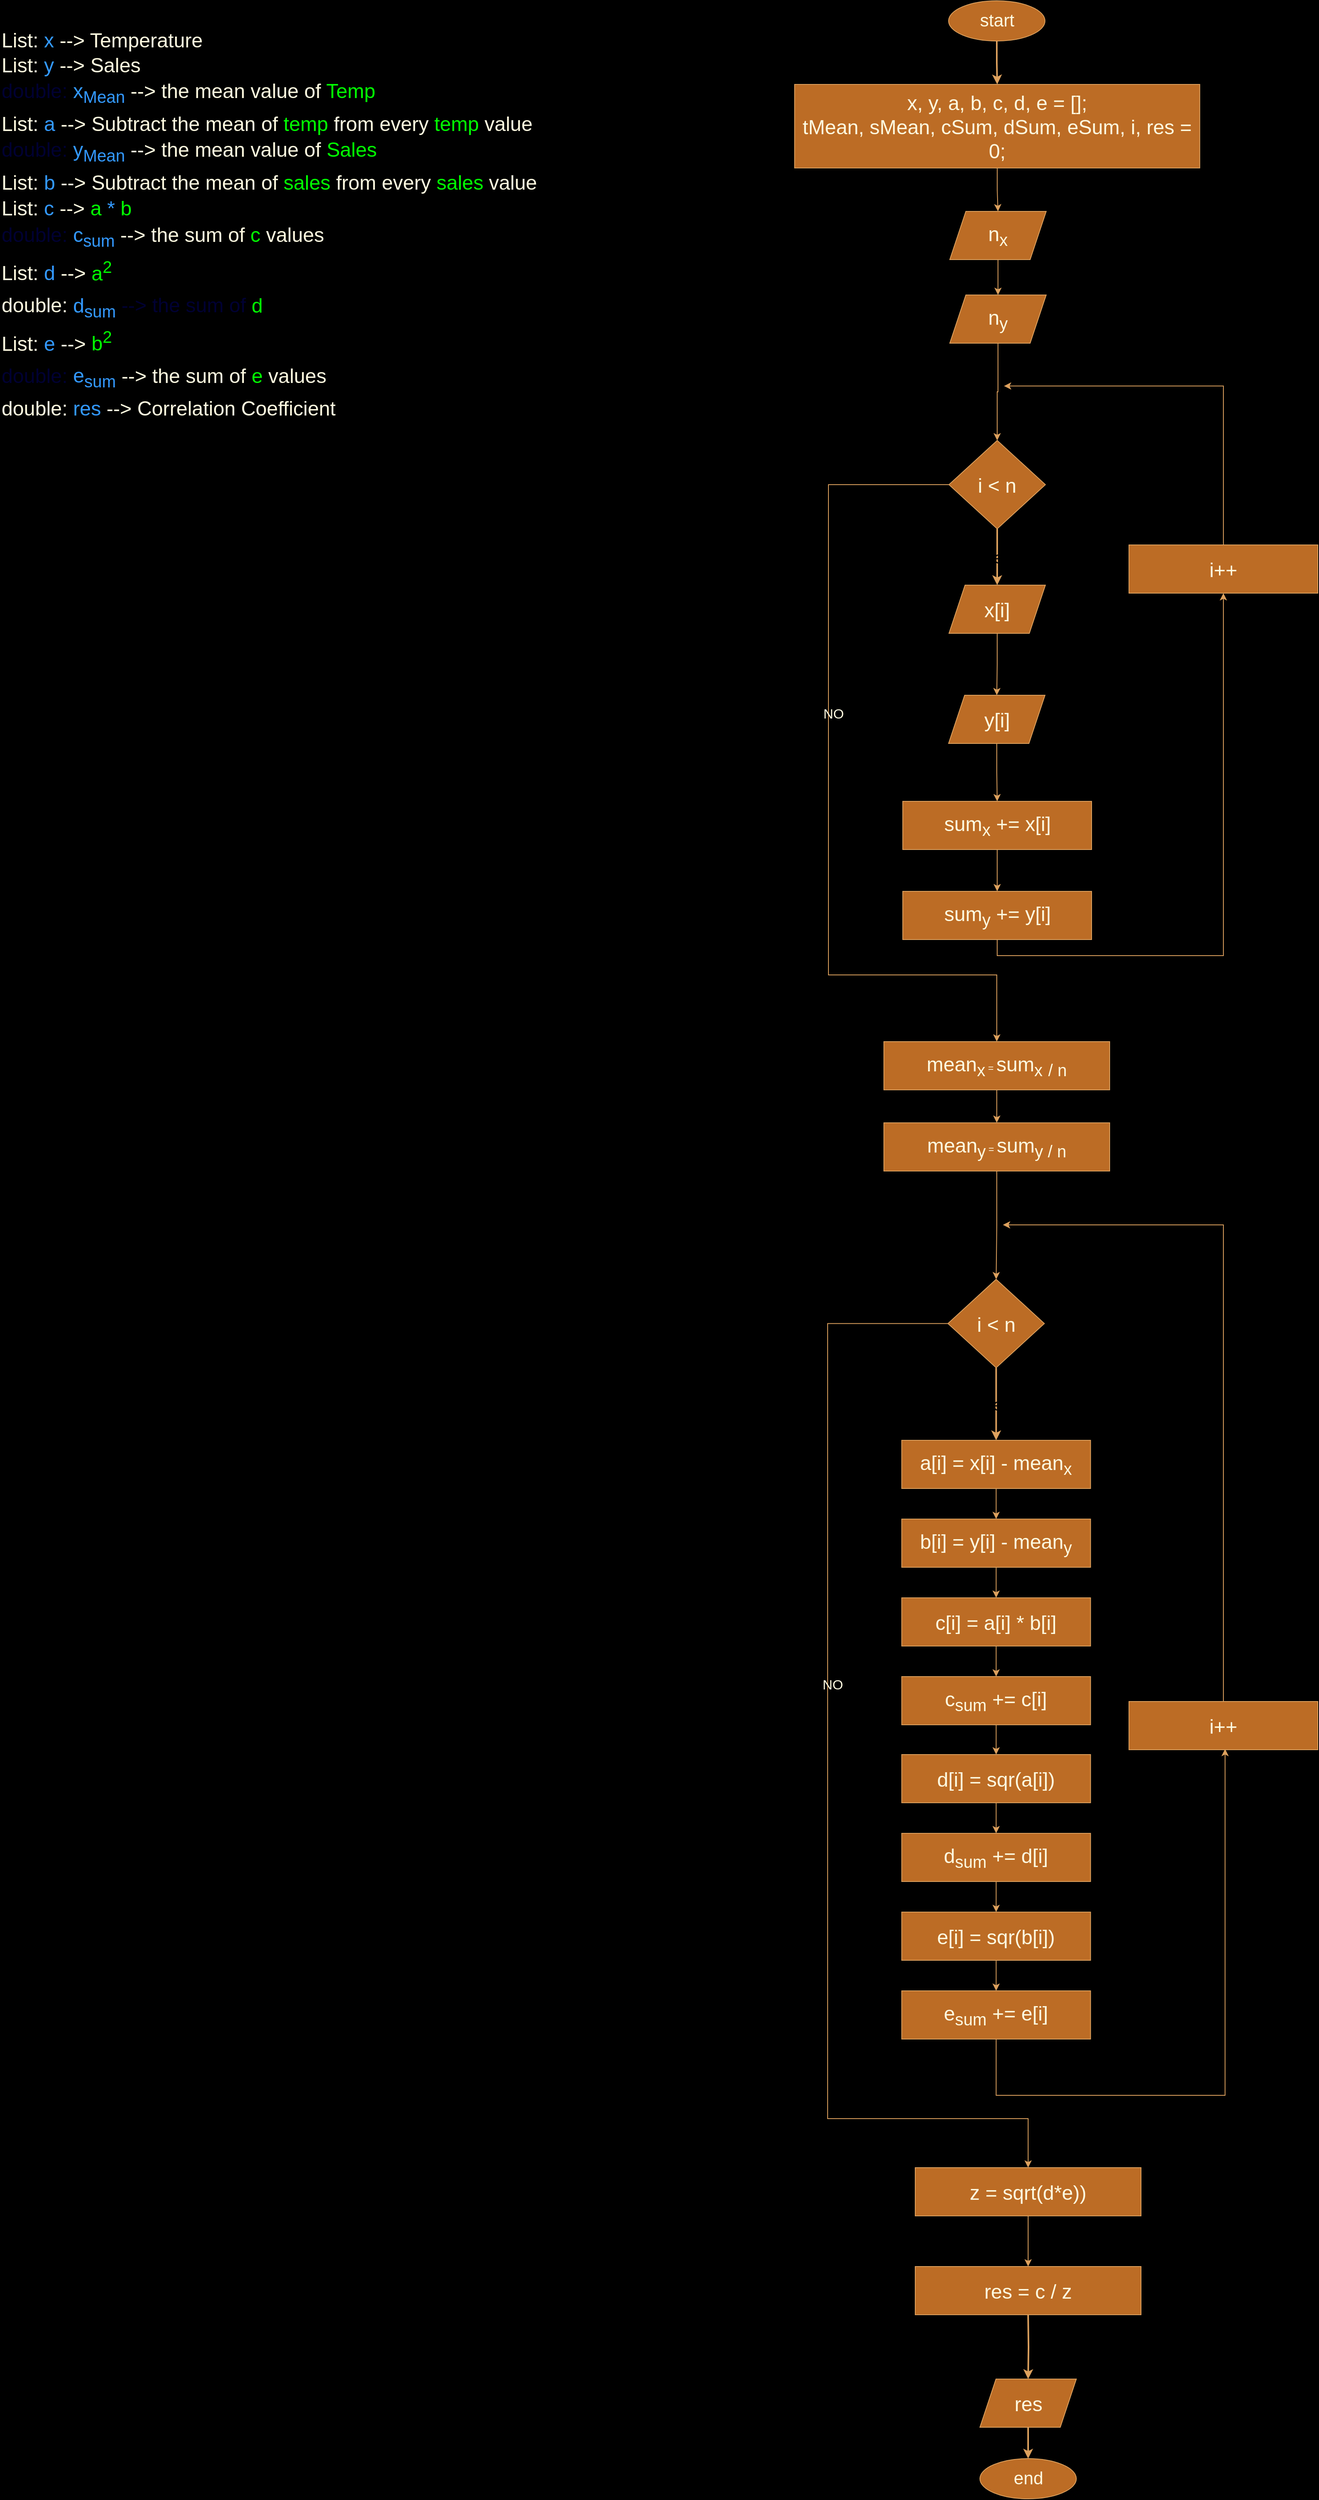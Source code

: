 <mxfile version="22.1.21" type="github">
  <diagram name="Page-1" id="MpfbVtHEwf4T9xMxUEGX">
    <mxGraphModel dx="4376" dy="3248" grid="0" gridSize="10" guides="1" tooltips="1" connect="0" arrows="1" fold="1" page="0" pageScale="1" pageWidth="850" pageHeight="1100" background="#000000" math="0" shadow="0">
      <root>
        <mxCell id="0" />
        <mxCell id="1" parent="0" />
        <mxCell id="E6W_czevTI_fpcngmIyn-1" value="" style="edgeStyle=orthogonalEdgeStyle;rounded=0;orthogonalLoop=1;jettySize=auto;html=1;fontColor=default;labelBackgroundColor=none;strokeWidth=2;strokeColor=#DDA15E;" edge="1" parent="1" source="E6W_czevTI_fpcngmIyn-2" target="E6W_czevTI_fpcngmIyn-4">
          <mxGeometry relative="1" as="geometry" />
        </mxCell>
        <mxCell id="E6W_czevTI_fpcngmIyn-2" value="&lt;font style=&quot;font-size: 22px;&quot;&gt;start&lt;/font&gt;" style="ellipse;whiteSpace=wrap;html=1;labelBackgroundColor=none;fillColor=#BC6C25;strokeColor=#DDA15E;fontColor=#FEFAE0;" vertex="1" parent="1">
          <mxGeometry x="338.5" y="-22" width="120" height="50" as="geometry" />
        </mxCell>
        <mxCell id="E6W_czevTI_fpcngmIyn-3" value="" style="edgeStyle=orthogonalEdgeStyle;rounded=0;orthogonalLoop=1;jettySize=auto;html=1;fontColor=default;labelBackgroundColor=none;strokeWidth=1;strokeColor=#DDA15E;" edge="1" parent="1" source="E6W_czevTI_fpcngmIyn-4" target="E6W_czevTI_fpcngmIyn-6">
          <mxGeometry relative="1" as="geometry" />
        </mxCell>
        <mxCell id="E6W_czevTI_fpcngmIyn-4" value="&lt;font style=&quot;font-size: 25px;&quot;&gt;x, y, a, b, c, d, e = [];&lt;br&gt;tMean, sMean, cSum, dSum, eSum, i, res = 0;&lt;br&gt;&lt;/font&gt;" style="rounded=0;whiteSpace=wrap;html=1;labelBackgroundColor=none;fillColor=#BC6C25;strokeColor=#DDA15E;fontColor=#FEFAE0;" vertex="1" parent="1">
          <mxGeometry x="146.88" y="82" width="504.25" height="104" as="geometry" />
        </mxCell>
        <mxCell id="E6W_czevTI_fpcngmIyn-36" style="edgeStyle=orthogonalEdgeStyle;rounded=0;orthogonalLoop=1;jettySize=auto;html=1;entryX=0.5;entryY=0;entryDx=0;entryDy=0;labelBackgroundColor=none;strokeColor=#DDA15E;fontColor=default;" edge="1" parent="1" source="E6W_czevTI_fpcngmIyn-6" target="E6W_czevTI_fpcngmIyn-34">
          <mxGeometry relative="1" as="geometry" />
        </mxCell>
        <mxCell id="E6W_czevTI_fpcngmIyn-6" value="&lt;span style=&quot;font-size: 25px;&quot;&gt;n&lt;sub&gt;x&lt;/sub&gt;&lt;/span&gt;" style="shape=parallelogram;perimeter=parallelogramPerimeter;whiteSpace=wrap;html=1;fixedSize=1;labelBackgroundColor=none;fillColor=#BC6C25;strokeColor=#DDA15E;fontColor=#FEFAE0;" vertex="1" parent="1">
          <mxGeometry x="340" y="240" width="120" height="60" as="geometry" />
        </mxCell>
        <mxCell id="E6W_czevTI_fpcngmIyn-7" value="&lt;font style=&quot;font-size: 20px;&quot;&gt;Yes&lt;/font&gt;" style="edgeStyle=orthogonalEdgeStyle;rounded=0;orthogonalLoop=1;jettySize=auto;html=1;fontColor=default;labelBackgroundColor=none;strokeWidth=2;strokeColor=#DDA15E;" edge="1" parent="1" source="E6W_czevTI_fpcngmIyn-10" target="E6W_czevTI_fpcngmIyn-12">
          <mxGeometry relative="1" as="geometry" />
        </mxCell>
        <mxCell id="E6W_czevTI_fpcngmIyn-8" style="edgeStyle=orthogonalEdgeStyle;rounded=0;orthogonalLoop=1;jettySize=auto;html=1;exitX=0;exitY=0.5;exitDx=0;exitDy=0;fontColor=default;labelBackgroundColor=none;strokeWidth=1;entryX=0.5;entryY=0;entryDx=0;entryDy=0;strokeColor=#DDA15E;" edge="1" parent="1" source="E6W_czevTI_fpcngmIyn-10" target="E6W_czevTI_fpcngmIyn-48">
          <mxGeometry relative="1" as="geometry">
            <mxPoint x="189.0" y="552.94" as="sourcePoint" />
            <mxPoint x="406" y="1252" as="targetPoint" />
            <Array as="points">
              <mxPoint x="189" y="580" />
              <mxPoint x="189" y="1190" />
              <mxPoint x="399" y="1190" />
            </Array>
          </mxGeometry>
        </mxCell>
        <mxCell id="E6W_czevTI_fpcngmIyn-9" value="&lt;font style=&quot;font-size: 17px;&quot;&gt;NO&lt;/font&gt;" style="edgeLabel;html=1;align=center;verticalAlign=middle;resizable=0;points=[];labelBackgroundColor=none;fontColor=#FEFAE0;" vertex="1" connectable="0" parent="E6W_czevTI_fpcngmIyn-8">
          <mxGeometry x="-0.171" y="6" relative="1" as="geometry">
            <mxPoint y="-1" as="offset" />
          </mxGeometry>
        </mxCell>
        <mxCell id="E6W_czevTI_fpcngmIyn-10" value="&lt;font style=&quot;font-size: 25px;&quot;&gt;i &amp;lt; n&lt;/font&gt;" style="rhombus;whiteSpace=wrap;html=1;labelBackgroundColor=none;fillColor=#BC6C25;strokeColor=#DDA15E;fontColor=#FEFAE0;" vertex="1" parent="1">
          <mxGeometry x="339" y="525" width="120" height="110" as="geometry" />
        </mxCell>
        <mxCell id="E6W_czevTI_fpcngmIyn-40" value="" style="edgeStyle=orthogonalEdgeStyle;rounded=0;orthogonalLoop=1;jettySize=auto;html=1;labelBackgroundColor=none;strokeColor=#DDA15E;fontColor=default;" edge="1" parent="1" source="E6W_czevTI_fpcngmIyn-12" target="E6W_czevTI_fpcngmIyn-39">
          <mxGeometry relative="1" as="geometry" />
        </mxCell>
        <mxCell id="E6W_czevTI_fpcngmIyn-12" value="&lt;font style=&quot;font-size: 25px;&quot;&gt;x[i]&lt;/font&gt;" style="shape=parallelogram;perimeter=parallelogramPerimeter;whiteSpace=wrap;html=1;fixedSize=1;labelBackgroundColor=none;fillColor=#BC6C25;strokeColor=#DDA15E;fontColor=#FEFAE0;" vertex="1" parent="1">
          <mxGeometry x="339" y="705" width="120" height="60" as="geometry" />
        </mxCell>
        <mxCell id="E6W_czevTI_fpcngmIyn-43" value="" style="edgeStyle=orthogonalEdgeStyle;rounded=0;orthogonalLoop=1;jettySize=auto;html=1;labelBackgroundColor=none;strokeColor=#DDA15E;fontColor=default;" edge="1" parent="1" source="E6W_czevTI_fpcngmIyn-14" target="E6W_czevTI_fpcngmIyn-42">
          <mxGeometry relative="1" as="geometry" />
        </mxCell>
        <mxCell id="E6W_czevTI_fpcngmIyn-14" value="&lt;span style=&quot;font-size: 25px;&quot;&gt;sum&lt;sub&gt;x&lt;/sub&gt; +=&amp;nbsp;&lt;/span&gt;&lt;font style=&quot;font-size: 25px;&quot;&gt;x[i]&lt;/font&gt;" style="rounded=0;whiteSpace=wrap;html=1;labelBackgroundColor=none;fillColor=#BC6C25;strokeColor=#DDA15E;fontColor=#FEFAE0;" vertex="1" parent="1">
          <mxGeometry x="281.5" y="974" width="235" height="60" as="geometry" />
        </mxCell>
        <mxCell id="E6W_czevTI_fpcngmIyn-45" style="edgeStyle=orthogonalEdgeStyle;rounded=0;orthogonalLoop=1;jettySize=auto;html=1;labelBackgroundColor=none;strokeColor=#DDA15E;fontColor=default;" edge="1" parent="1" source="E6W_czevTI_fpcngmIyn-16">
          <mxGeometry relative="1" as="geometry">
            <mxPoint x="407.429" y="457.286" as="targetPoint" />
            <Array as="points">
              <mxPoint x="681" y="457" />
            </Array>
          </mxGeometry>
        </mxCell>
        <mxCell id="E6W_czevTI_fpcngmIyn-16" value="&lt;span style=&quot;font-size: 25px;&quot;&gt;i++&lt;/span&gt;" style="rounded=0;whiteSpace=wrap;html=1;labelBackgroundColor=none;fillColor=#BC6C25;strokeColor=#DDA15E;fontColor=#FEFAE0;" vertex="1" parent="1">
          <mxGeometry x="563" y="655" width="235" height="60" as="geometry" />
        </mxCell>
        <mxCell id="E6W_czevTI_fpcngmIyn-29" value="" style="edgeStyle=orthogonalEdgeStyle;rounded=0;orthogonalLoop=1;jettySize=auto;html=1;fontColor=default;labelBackgroundColor=none;strokeWidth=2;strokeColor=#DDA15E;" edge="1" parent="1" target="E6W_czevTI_fpcngmIyn-32">
          <mxGeometry relative="1" as="geometry">
            <mxPoint x="437.5" y="2857" as="sourcePoint" />
          </mxGeometry>
        </mxCell>
        <mxCell id="E6W_czevTI_fpcngmIyn-31" value="" style="edgeStyle=orthogonalEdgeStyle;rounded=0;orthogonalLoop=1;jettySize=auto;html=1;fontColor=default;labelBackgroundColor=none;strokeWidth=2;strokeColor=#DDA15E;" edge="1" parent="1" source="E6W_czevTI_fpcngmIyn-32" target="E6W_czevTI_fpcngmIyn-33">
          <mxGeometry relative="1" as="geometry" />
        </mxCell>
        <mxCell id="E6W_czevTI_fpcngmIyn-32" value="&lt;font style=&quot;font-size: 25px;&quot;&gt;res&lt;/font&gt;" style="shape=parallelogram;perimeter=parallelogramPerimeter;whiteSpace=wrap;html=1;fixedSize=1;labelBackgroundColor=none;fillColor=#BC6C25;strokeColor=#DDA15E;fontColor=#FEFAE0;" vertex="1" parent="1">
          <mxGeometry x="377.5" y="2937" width="120" height="60" as="geometry" />
        </mxCell>
        <mxCell id="E6W_czevTI_fpcngmIyn-33" value="&lt;span style=&quot;font-size: 22px;&quot;&gt;end&lt;/span&gt;" style="ellipse;whiteSpace=wrap;html=1;labelBackgroundColor=none;fillColor=#BC6C25;strokeColor=#DDA15E;fontColor=#FEFAE0;" vertex="1" parent="1">
          <mxGeometry x="377.5" y="3036" width="120" height="50" as="geometry" />
        </mxCell>
        <mxCell id="E6W_czevTI_fpcngmIyn-37" style="edgeStyle=orthogonalEdgeStyle;rounded=0;orthogonalLoop=1;jettySize=auto;html=1;entryX=0.5;entryY=0;entryDx=0;entryDy=0;labelBackgroundColor=none;strokeColor=#DDA15E;fontColor=default;" edge="1" parent="1" source="E6W_czevTI_fpcngmIyn-34" target="E6W_czevTI_fpcngmIyn-10">
          <mxGeometry relative="1" as="geometry" />
        </mxCell>
        <mxCell id="E6W_czevTI_fpcngmIyn-34" value="&lt;span style=&quot;font-size: 25px;&quot;&gt;n&lt;sub&gt;y&lt;/sub&gt;&lt;/span&gt;" style="shape=parallelogram;perimeter=parallelogramPerimeter;whiteSpace=wrap;html=1;fixedSize=1;labelBackgroundColor=none;fillColor=#BC6C25;strokeColor=#DDA15E;fontColor=#FEFAE0;" vertex="1" parent="1">
          <mxGeometry x="340" y="344" width="120" height="60" as="geometry" />
        </mxCell>
        <mxCell id="E6W_czevTI_fpcngmIyn-46" style="edgeStyle=orthogonalEdgeStyle;rounded=0;orthogonalLoop=1;jettySize=auto;html=1;entryX=0.5;entryY=0;entryDx=0;entryDy=0;labelBackgroundColor=none;strokeColor=#DDA15E;fontColor=default;" edge="1" parent="1" source="E6W_czevTI_fpcngmIyn-39" target="E6W_czevTI_fpcngmIyn-14">
          <mxGeometry relative="1" as="geometry" />
        </mxCell>
        <mxCell id="E6W_czevTI_fpcngmIyn-39" value="&lt;font style=&quot;font-size: 25px;&quot;&gt;y[i]&lt;/font&gt;" style="shape=parallelogram;perimeter=parallelogramPerimeter;whiteSpace=wrap;html=1;fixedSize=1;labelBackgroundColor=none;fillColor=#BC6C25;strokeColor=#DDA15E;fontColor=#FEFAE0;" vertex="1" parent="1">
          <mxGeometry x="338.5" y="842" width="120" height="60" as="geometry" />
        </mxCell>
        <mxCell id="E6W_czevTI_fpcngmIyn-47" style="edgeStyle=orthogonalEdgeStyle;rounded=0;orthogonalLoop=1;jettySize=auto;html=1;exitX=0.5;exitY=1;exitDx=0;exitDy=0;entryX=0.5;entryY=1;entryDx=0;entryDy=0;labelBackgroundColor=none;strokeColor=#DDA15E;fontColor=default;" edge="1" parent="1" source="E6W_czevTI_fpcngmIyn-42" target="E6W_czevTI_fpcngmIyn-16">
          <mxGeometry relative="1" as="geometry" />
        </mxCell>
        <mxCell id="E6W_czevTI_fpcngmIyn-42" value="&lt;span style=&quot;font-size: 25px;&quot;&gt;sum&lt;sub&gt;y&lt;/sub&gt; +=&amp;nbsp;&lt;/span&gt;&lt;font style=&quot;font-size: 25px;&quot;&gt;y[i]&lt;/font&gt;" style="rounded=0;whiteSpace=wrap;html=1;labelBackgroundColor=none;fillColor=#BC6C25;strokeColor=#DDA15E;fontColor=#FEFAE0;" vertex="1" parent="1">
          <mxGeometry x="281.5" y="1086" width="235" height="60" as="geometry" />
        </mxCell>
        <mxCell id="E6W_czevTI_fpcngmIyn-44" value="&lt;div style=&quot;text-align: justify;&quot;&gt;&lt;span style=&quot;font-size: 25px; background-color: initial;&quot;&gt;List: &lt;/span&gt;&lt;font style=&quot;font-size: 25px; background-color: initial;&quot; color=&quot;#3399ff&quot;&gt;x&amp;nbsp;&lt;/font&gt;&lt;span style=&quot;font-size: 25px; background-color: initial;&quot;&gt;--&amp;gt; Temperature&lt;/span&gt;&lt;/div&gt;&lt;font style=&quot;font-size: 25px;&quot;&gt;&lt;div style=&quot;text-align: justify; line-height: 130%;&quot;&gt;&lt;span style=&quot;background-color: initial;&quot;&gt;List: &lt;font style=&quot;font-size: 25px;&quot; color=&quot;#3399ff&quot;&gt;y &lt;/font&gt;&lt;font style=&quot;font-size: 25px;&quot;&gt;--&amp;gt; Sales&lt;/font&gt;&lt;/span&gt;&lt;/div&gt;&lt;div style=&quot;text-align: justify; line-height: 130%;&quot;&gt;&lt;font style=&quot;background-color: initial;&quot; color=&quot;#000033&quot;&gt;double:&lt;/font&gt;&lt;font style=&quot;background-color: initial;&quot; color=&quot;#3399ff&quot;&gt; x&lt;sub&gt;Mean&lt;/sub&gt;&amp;nbsp;&lt;/font&gt;&lt;span style=&quot;background-color: initial;&quot;&gt;--&amp;gt; the mean value of &lt;/span&gt;&lt;font style=&quot;background-color: initial;&quot; color=&quot;#00ff00&quot;&gt;Temp&lt;/font&gt;&lt;br&gt;&lt;/div&gt;&lt;div style=&quot;text-align: justify; line-height: 130%;&quot;&gt;List: &lt;font style=&quot;font-size: 25px;&quot; color=&quot;#3399ff&quot;&gt;a&lt;/font&gt; --&amp;gt; Subtract the mean of &lt;font style=&quot;font-size: 25px;&quot; color=&quot;#00ff00&quot;&gt;temp &lt;/font&gt;from every &lt;font style=&quot;font-size: 25px;&quot; color=&quot;#00ff00&quot;&gt;temp&lt;/font&gt; value&lt;/div&gt;&lt;div style=&quot;text-align: justify; line-height: 130%;&quot;&gt;&lt;font style=&quot;background-color: initial; border-color: var(--border-color);&quot; color=&quot;#000033&quot;&gt;double:&lt;/font&gt;&lt;font style=&quot;background-color: initial; border-color: var(--border-color);&quot; color=&quot;#3399ff&quot;&gt;&amp;nbsp;y&lt;sub style=&quot;border-color: var(--border-color);&quot;&gt;Mean&lt;/sub&gt;&amp;nbsp;&lt;/font&gt;&lt;span style=&quot;background-color: initial;&quot;&gt;--&amp;gt; the mean value of &lt;/span&gt;&lt;font style=&quot;background-color: initial;&quot; color=&quot;#00ff00&quot;&gt;Sales&lt;/font&gt;&lt;br&gt;&lt;/div&gt;&lt;div style=&quot;line-height: 130%;&quot;&gt;&lt;div style=&quot;text-align: justify; border-color: var(--border-color); line-height: 130%;&quot;&gt;List:&amp;nbsp;&lt;font style=&quot;border-color: var(--border-color); font-size: 25px;&quot; color=&quot;#3399ff&quot;&gt;b&lt;/font&gt;&amp;nbsp;--&amp;gt; Subtract the mean of&amp;nbsp;&lt;font style=&quot;border-color: var(--border-color); font-size: 25px;&quot; color=&quot;#00ff00&quot;&gt;sales&amp;nbsp;&lt;/font&gt;from every &lt;font style=&quot;font-size: 25px;&quot; color=&quot;#00ff00&quot;&gt;sales&amp;nbsp;&lt;/font&gt;value&lt;/div&gt;&lt;div style=&quot;text-align: justify; border-color: var(--border-color); line-height: 130%;&quot;&gt;&lt;span style=&quot;background-color: initial;&quot;&gt;List: &lt;/span&gt;&lt;font style=&quot;background-color: initial;&quot; color=&quot;#3399ff&quot;&gt;c&lt;/font&gt;&lt;span style=&quot;background-color: initial;&quot;&gt; --&amp;gt; &lt;/span&gt;&lt;font style=&quot;background-color: initial;&quot; color=&quot;#00ff00&quot;&gt;a &lt;/font&gt;&lt;font style=&quot;background-color: initial;&quot; color=&quot;#3399ff&quot;&gt;*&lt;/font&gt;&lt;font style=&quot;background-color: initial;&quot; color=&quot;#00ff00&quot;&gt; b&lt;/font&gt;&lt;span style=&quot;background-color: initial;&quot;&gt;&amp;nbsp;&lt;/span&gt;&lt;br&gt;&lt;/div&gt;&lt;div style=&quot;text-align: justify; border-color: var(--border-color); line-height: 130%;&quot;&gt;&lt;font style=&quot;border-color: var(--border-color); font-size: 25px;&quot; color=&quot;#000033&quot;&gt;double:&lt;/font&gt;&lt;font style=&quot;border-color: var(--border-color); font-size: 25px;&quot; color=&quot;#3399ff&quot;&gt;&amp;nbsp;c&lt;sub style=&quot;border-color: var(--border-color);&quot;&gt;sum&lt;/sub&gt;&amp;nbsp;&lt;/font&gt;--&amp;gt; the sum of &lt;font style=&quot;font-size: 25px;&quot; color=&quot;#00ff00&quot;&gt;c&lt;/font&gt; values&lt;br&gt;&lt;/div&gt;&lt;div style=&quot;text-align: justify; border-color: var(--border-color); line-height: 130%;&quot;&gt;&lt;span style=&quot;background-color: initial;&quot;&gt;List:&amp;nbsp;&lt;/span&gt;&lt;font style=&quot;background-color: initial; border-color: var(--border-color);&quot; color=&quot;#3399ff&quot;&gt;d&lt;/font&gt;&lt;span style=&quot;background-color: initial;&quot;&gt;&amp;nbsp;--&amp;gt;&amp;nbsp;&lt;/span&gt;&lt;font style=&quot;background-color: initial; border-color: var(--border-color);&quot; color=&quot;#00ff00&quot;&gt;a&lt;sup&gt;2&lt;/sup&gt;&lt;/font&gt;&lt;br&gt;&lt;/div&gt;&lt;div style=&quot;text-align: justify; border-color: var(--border-color); line-height: 130%;&quot;&gt;&lt;font style=&quot;border-color: var(--border-color); font-size: 25px;&quot;&gt;&lt;font style=&quot;border-color: var(--border-color); font-size: 25px;&quot;&gt;double:&lt;/font&gt;&lt;font style=&quot;color: rgb(0, 255, 0); border-color: var(--border-color); font-size: 25px;&quot; color=&quot;#3399ff&quot;&gt;&amp;nbsp;&lt;/font&gt;&lt;font style=&quot;border-color: var(--border-color); font-size: 25px;&quot; color=&quot;#3399ff&quot;&gt;d&lt;sub style=&quot;border-color: var(--border-color);&quot;&gt;sum&lt;/sub&gt;&lt;font color=&quot;#00ff00&quot;&gt;&amp;nbsp;&lt;/font&gt;&lt;/font&gt;&lt;font style=&quot;font-size: 25px;&quot; color=&quot;#000033&quot;&gt;--&amp;gt; the sum of&lt;/font&gt;&lt;/font&gt;&lt;font style=&quot;border-color: var(--border-color); font-size: 25px;&quot; color=&quot;#00ff00&quot;&gt;&amp;nbsp;&lt;font style=&quot;border-color: var(--border-color); font-size: 25px;&quot; color=&quot;#00ff00&quot;&gt;d&lt;/font&gt;&lt;span style=&quot;color: rgb(0, 0, 0);&quot;&gt;&amp;nbsp;values&lt;/span&gt;&lt;sup&gt;&lt;br style=&quot;font-size: 25px;&quot;&gt;&lt;/sup&gt;&lt;/font&gt;&lt;/div&gt;&lt;div style=&quot;text-align: justify; border-color: var(--border-color); line-height: 130%;&quot;&gt;&lt;span style=&quot;background-color: initial;&quot;&gt;List:&amp;nbsp;&lt;/span&gt;&lt;font style=&quot;background-color: initial; border-color: var(--border-color);&quot; color=&quot;#3399ff&quot;&gt;e&lt;/font&gt;&lt;span style=&quot;background-color: initial;&quot;&gt;&amp;nbsp;--&amp;gt; &lt;/span&gt;&lt;font style=&quot;background-color: initial;&quot; color=&quot;#00ff00&quot;&gt;b&lt;sup&gt;2&lt;/sup&gt;&lt;/font&gt;&lt;br&gt;&lt;/div&gt;&lt;div style=&quot;text-align: justify; border-color: var(--border-color); line-height: 130%;&quot;&gt;&lt;font style=&quot;border-color: var(--border-color); font-size: 25px;&quot; color=&quot;#000033&quot;&gt;double:&lt;/font&gt;&lt;font style=&quot;border-color: var(--border-color); font-size: 25px;&quot; color=&quot;#3399ff&quot;&gt;&amp;nbsp;e&lt;sub style=&quot;border-color: var(--border-color);&quot;&gt;sum&lt;/sub&gt;&amp;nbsp;&lt;/font&gt;--&amp;gt; the sum of&amp;nbsp;&lt;font style=&quot;border-color: var(--border-color); font-size: 25px;&quot; color=&quot;#00ff00&quot;&gt;e&lt;/font&gt;&amp;nbsp;values&lt;font color=&quot;#00ff00&quot;&gt;&lt;sup&gt;&lt;br&gt;&lt;/sup&gt;&lt;/font&gt;&lt;/div&gt;&lt;div style=&quot;text-align: justify; border-color: var(--border-color); line-height: 130%;&quot;&gt;double: &lt;font color=&quot;#3399ff&quot;&gt;res &lt;/font&gt;--&amp;gt; Correlation Coefficient&lt;/div&gt;&lt;/div&gt;&lt;/font&gt;" style="text;html=1;align=left;verticalAlign=middle;resizable=0;points=[];autosize=1;strokeColor=none;fillColor=none;labelBackgroundColor=none;fontColor=#FEFAE0;" vertex="1" parent="1">
          <mxGeometry x="-842" y="5" width="684" height="501" as="geometry" />
        </mxCell>
        <mxCell id="E6W_czevTI_fpcngmIyn-50" value="" style="edgeStyle=orthogonalEdgeStyle;rounded=0;orthogonalLoop=1;jettySize=auto;html=1;labelBackgroundColor=none;strokeColor=#DDA15E;fontColor=default;" edge="1" parent="1" source="E6W_czevTI_fpcngmIyn-48" target="E6W_czevTI_fpcngmIyn-49">
          <mxGeometry relative="1" as="geometry" />
        </mxCell>
        <mxCell id="E6W_czevTI_fpcngmIyn-48" value="&lt;span style=&quot;font-size: 25px;&quot;&gt;mean&lt;sub&gt;x&lt;/sub&gt;&lt;/span&gt;&amp;nbsp;=&amp;nbsp;&lt;font style=&quot;font-size: 25px;&quot;&gt;&lt;span style=&quot;border-color: var(--border-color);&quot;&gt;sum&lt;span style=&quot;border-color: var(--border-color);&quot;&gt;&lt;sub&gt;x&lt;/sub&gt;&lt;/span&gt;&amp;nbsp;&lt;/span&gt;&lt;sub style=&quot;border-color: var(--border-color);&quot;&gt;/ n&lt;/sub&gt;&lt;/font&gt;&lt;span style=&quot;font-size: 25px;&quot;&gt;&lt;br&gt;&lt;/span&gt;" style="rounded=0;whiteSpace=wrap;html=1;labelBackgroundColor=none;fillColor=#BC6C25;strokeColor=#DDA15E;fontColor=#FEFAE0;" vertex="1" parent="1">
          <mxGeometry x="258" y="1273" width="281" height="60" as="geometry" />
        </mxCell>
        <mxCell id="E6W_czevTI_fpcngmIyn-65" style="edgeStyle=orthogonalEdgeStyle;rounded=0;orthogonalLoop=1;jettySize=auto;html=1;entryX=0.5;entryY=0;entryDx=0;entryDy=0;labelBackgroundColor=none;strokeColor=#DDA15E;fontColor=default;" edge="1" parent="1" source="E6W_czevTI_fpcngmIyn-49" target="E6W_czevTI_fpcngmIyn-54">
          <mxGeometry relative="1" as="geometry" />
        </mxCell>
        <mxCell id="E6W_czevTI_fpcngmIyn-49" value="&lt;span style=&quot;font-size: 25px;&quot;&gt;mean&lt;sub&gt;y&lt;/sub&gt;&lt;/span&gt;&amp;nbsp;= &lt;span style=&quot;font-size: 25px;&quot;&gt;sum&lt;/span&gt;&lt;font style=&quot;font-size: 25px;&quot;&gt;&lt;sub style=&quot;border-color: var(--border-color);&quot;&gt;y / n&lt;/sub&gt;&lt;/font&gt;&lt;span style=&quot;font-size: 25px;&quot;&gt;&lt;br&gt;&lt;/span&gt;" style="rounded=0;whiteSpace=wrap;html=1;labelBackgroundColor=none;fillColor=#BC6C25;strokeColor=#DDA15E;fontColor=#FEFAE0;" vertex="1" parent="1">
          <mxGeometry x="258" y="1374" width="281" height="60" as="geometry" />
        </mxCell>
        <mxCell id="E6W_czevTI_fpcngmIyn-51" value="&lt;font style=&quot;font-size: 20px;&quot;&gt;Yes&lt;/font&gt;" style="edgeStyle=orthogonalEdgeStyle;rounded=0;orthogonalLoop=1;jettySize=auto;html=1;fontColor=default;labelBackgroundColor=none;strokeWidth=2;entryX=0.5;entryY=0;entryDx=0;entryDy=0;strokeColor=#DDA15E;" edge="1" source="E6W_czevTI_fpcngmIyn-54" target="E6W_czevTI_fpcngmIyn-67" parent="1">
          <mxGeometry relative="1" as="geometry">
            <mxPoint x="397.71" y="1748.71" as="targetPoint" />
          </mxGeometry>
        </mxCell>
        <mxCell id="E6W_czevTI_fpcngmIyn-52" style="edgeStyle=orthogonalEdgeStyle;rounded=0;orthogonalLoop=1;jettySize=auto;html=1;exitX=0;exitY=0.5;exitDx=0;exitDy=0;fontColor=default;labelBackgroundColor=none;strokeWidth=1;entryX=0.5;entryY=0;entryDx=0;entryDy=0;strokeColor=#DDA15E;" edge="1" source="E6W_czevTI_fpcngmIyn-54" target="E6W_czevTI_fpcngmIyn-64" parent="1">
          <mxGeometry relative="1" as="geometry">
            <mxPoint x="187.71" y="1596.65" as="sourcePoint" />
            <mxPoint x="404.71" y="2295.71" as="targetPoint" />
            <Array as="points">
              <mxPoint x="188" y="1624" />
              <mxPoint x="188" y="2613" />
              <mxPoint x="438" y="2613" />
            </Array>
          </mxGeometry>
        </mxCell>
        <mxCell id="E6W_czevTI_fpcngmIyn-53" value="&lt;font style=&quot;font-size: 17px;&quot;&gt;NO&lt;/font&gt;" style="edgeLabel;html=1;align=center;verticalAlign=middle;resizable=0;points=[];labelBackgroundColor=none;fontColor=#FEFAE0;" vertex="1" connectable="0" parent="E6W_czevTI_fpcngmIyn-52">
          <mxGeometry x="-0.171" y="6" relative="1" as="geometry">
            <mxPoint y="-1" as="offset" />
          </mxGeometry>
        </mxCell>
        <mxCell id="E6W_czevTI_fpcngmIyn-54" value="&lt;font style=&quot;font-size: 25px;&quot;&gt;i &amp;lt; n&lt;/font&gt;" style="rhombus;whiteSpace=wrap;html=1;labelBackgroundColor=none;fillColor=#BC6C25;strokeColor=#DDA15E;fontColor=#FEFAE0;" vertex="1" parent="1">
          <mxGeometry x="337.71" y="1568.71" width="120" height="110" as="geometry" />
        </mxCell>
        <mxCell id="E6W_czevTI_fpcngmIyn-57" value="" style="edgeStyle=orthogonalEdgeStyle;rounded=0;orthogonalLoop=1;jettySize=auto;html=1;labelBackgroundColor=none;strokeColor=#DDA15E;fontColor=default;" edge="1" source="E6W_czevTI_fpcngmIyn-58" parent="1">
          <mxGeometry relative="1" as="geometry">
            <mxPoint x="397.71" y="2129.71" as="targetPoint" />
          </mxGeometry>
        </mxCell>
        <mxCell id="E6W_czevTI_fpcngmIyn-59" style="edgeStyle=orthogonalEdgeStyle;rounded=0;orthogonalLoop=1;jettySize=auto;html=1;exitX=0.5;exitY=0;exitDx=0;exitDy=0;labelBackgroundColor=none;strokeColor=#DDA15E;fontColor=default;" edge="1" parent="1" source="E6W_czevTI_fpcngmIyn-66">
          <mxGeometry relative="1" as="geometry">
            <mxPoint x="406.139" y="1500.996" as="targetPoint" />
            <mxPoint x="679.71" y="1698.71" as="sourcePoint" />
            <Array as="points">
              <mxPoint x="681" y="1501" />
            </Array>
          </mxGeometry>
        </mxCell>
        <mxCell id="E6W_czevTI_fpcngmIyn-62" style="edgeStyle=orthogonalEdgeStyle;rounded=0;orthogonalLoop=1;jettySize=auto;html=1;entryX=0.509;entryY=0.983;entryDx=0;entryDy=0;entryPerimeter=0;exitX=0.5;exitY=1;exitDx=0;exitDy=0;labelBackgroundColor=none;strokeColor=#DDA15E;fontColor=default;" edge="1" source="E6W_czevTI_fpcngmIyn-75" parent="1" target="E6W_czevTI_fpcngmIyn-66">
          <mxGeometry relative="1" as="geometry">
            <mxPoint x="343" y="2553" as="sourcePoint" />
            <mxPoint x="679.71" y="1758.71" as="targetPoint" />
            <Array as="points">
              <mxPoint x="398" y="2514" />
              <mxPoint x="398" y="2584" />
              <mxPoint x="683" y="2584" />
            </Array>
          </mxGeometry>
        </mxCell>
        <mxCell id="E6W_czevTI_fpcngmIyn-84" value="" style="edgeStyle=orthogonalEdgeStyle;rounded=0;orthogonalLoop=1;jettySize=auto;html=1;labelBackgroundColor=none;strokeColor=#DDA15E;fontColor=default;" edge="1" parent="1" source="E6W_czevTI_fpcngmIyn-64" target="E6W_czevTI_fpcngmIyn-83">
          <mxGeometry relative="1" as="geometry" />
        </mxCell>
        <mxCell id="E6W_czevTI_fpcngmIyn-64" value="&lt;font style=&quot;font-size: 25px;&quot;&gt;z =&amp;nbsp;sqrt(d*e))&lt;/font&gt;" style="rounded=0;whiteSpace=wrap;html=1;labelBackgroundColor=none;fillColor=#BC6C25;strokeColor=#DDA15E;fontColor=#FEFAE0;" vertex="1" parent="1">
          <mxGeometry x="297.0" y="2674" width="281" height="60" as="geometry" />
        </mxCell>
        <mxCell id="E6W_czevTI_fpcngmIyn-66" value="&lt;span style=&quot;font-size: 25px;&quot;&gt;i++&lt;/span&gt;" style="rounded=0;whiteSpace=wrap;html=1;labelBackgroundColor=none;fillColor=#BC6C25;strokeColor=#DDA15E;fontColor=#FEFAE0;" vertex="1" parent="1">
          <mxGeometry x="563" y="2094" width="235" height="60" as="geometry" />
        </mxCell>
        <mxCell id="E6W_czevTI_fpcngmIyn-76" value="" style="edgeStyle=orthogonalEdgeStyle;rounded=0;orthogonalLoop=1;jettySize=auto;html=1;labelBackgroundColor=none;strokeColor=#DDA15E;fontColor=default;" edge="1" parent="1" source="E6W_czevTI_fpcngmIyn-67" target="E6W_czevTI_fpcngmIyn-69">
          <mxGeometry relative="1" as="geometry" />
        </mxCell>
        <mxCell id="E6W_czevTI_fpcngmIyn-67" value="&lt;span style=&quot;font-size: 25px;&quot;&gt;a[i] = x[i] - mean&lt;sub&gt;x&lt;/sub&gt;&lt;/span&gt;" style="rounded=0;whiteSpace=wrap;html=1;labelBackgroundColor=none;fillColor=#BC6C25;strokeColor=#DDA15E;fontColor=#FEFAE0;" vertex="1" parent="1">
          <mxGeometry x="280.21" y="1769" width="235" height="60" as="geometry" />
        </mxCell>
        <mxCell id="E6W_czevTI_fpcngmIyn-77" value="" style="edgeStyle=orthogonalEdgeStyle;rounded=0;orthogonalLoop=1;jettySize=auto;html=1;labelBackgroundColor=none;strokeColor=#DDA15E;fontColor=default;" edge="1" parent="1" source="E6W_czevTI_fpcngmIyn-69" target="E6W_czevTI_fpcngmIyn-70">
          <mxGeometry relative="1" as="geometry" />
        </mxCell>
        <mxCell id="E6W_czevTI_fpcngmIyn-69" value="&lt;span style=&quot;font-size: 25px;&quot;&gt;b[i] = y[i] - mean&lt;sub&gt;y&lt;/sub&gt;&lt;/span&gt;" style="rounded=0;whiteSpace=wrap;html=1;labelBackgroundColor=none;fillColor=#BC6C25;strokeColor=#DDA15E;fontColor=#FEFAE0;" vertex="1" parent="1">
          <mxGeometry x="280.21" y="1867" width="235" height="60" as="geometry" />
        </mxCell>
        <mxCell id="E6W_czevTI_fpcngmIyn-78" value="" style="edgeStyle=orthogonalEdgeStyle;rounded=0;orthogonalLoop=1;jettySize=auto;html=1;labelBackgroundColor=none;strokeColor=#DDA15E;fontColor=default;" edge="1" parent="1" source="E6W_czevTI_fpcngmIyn-70" target="E6W_czevTI_fpcngmIyn-73">
          <mxGeometry relative="1" as="geometry" />
        </mxCell>
        <mxCell id="E6W_czevTI_fpcngmIyn-70" value="&lt;span style=&quot;font-size: 25px;&quot;&gt;c[i] = a[i] * b[i]&lt;/span&gt;" style="rounded=0;whiteSpace=wrap;html=1;labelBackgroundColor=none;fillColor=#BC6C25;strokeColor=#DDA15E;fontColor=#FEFAE0;" vertex="1" parent="1">
          <mxGeometry x="280.21" y="1965" width="235" height="60" as="geometry" />
        </mxCell>
        <mxCell id="E6W_czevTI_fpcngmIyn-80" value="" style="edgeStyle=orthogonalEdgeStyle;rounded=0;orthogonalLoop=1;jettySize=auto;html=1;labelBackgroundColor=none;strokeColor=#DDA15E;fontColor=default;" edge="1" parent="1" source="E6W_czevTI_fpcngmIyn-71" target="E6W_czevTI_fpcngmIyn-74">
          <mxGeometry relative="1" as="geometry" />
        </mxCell>
        <mxCell id="E6W_czevTI_fpcngmIyn-71" value="&lt;span style=&quot;font-size: 25px;&quot;&gt;d[i] = sqr(a[i])&lt;/span&gt;" style="rounded=0;whiteSpace=wrap;html=1;labelBackgroundColor=none;fillColor=#BC6C25;strokeColor=#DDA15E;fontColor=#FEFAE0;" vertex="1" parent="1">
          <mxGeometry x="280.21" y="2160" width="235" height="60" as="geometry" />
        </mxCell>
        <mxCell id="E6W_czevTI_fpcngmIyn-82" value="" style="edgeStyle=orthogonalEdgeStyle;rounded=0;orthogonalLoop=1;jettySize=auto;html=1;labelBackgroundColor=none;strokeColor=#DDA15E;fontColor=default;" edge="1" parent="1" source="E6W_czevTI_fpcngmIyn-72" target="E6W_czevTI_fpcngmIyn-75">
          <mxGeometry relative="1" as="geometry" />
        </mxCell>
        <mxCell id="E6W_czevTI_fpcngmIyn-72" value="&lt;span style=&quot;font-size: 25px;&quot;&gt;e[i] = sqr(b[i])&lt;/span&gt;" style="rounded=0;whiteSpace=wrap;html=1;labelBackgroundColor=none;fillColor=#BC6C25;strokeColor=#DDA15E;fontColor=#FEFAE0;" vertex="1" parent="1">
          <mxGeometry x="280.21" y="2356" width="235" height="60" as="geometry" />
        </mxCell>
        <mxCell id="E6W_czevTI_fpcngmIyn-79" value="" style="edgeStyle=orthogonalEdgeStyle;rounded=0;orthogonalLoop=1;jettySize=auto;html=1;labelBackgroundColor=none;strokeColor=#DDA15E;fontColor=default;" edge="1" parent="1" source="E6W_czevTI_fpcngmIyn-73" target="E6W_czevTI_fpcngmIyn-71">
          <mxGeometry relative="1" as="geometry" />
        </mxCell>
        <mxCell id="E6W_czevTI_fpcngmIyn-73" value="&lt;span style=&quot;font-size: 25px;&quot;&gt;c&lt;sub&gt;sum&lt;/sub&gt; += c[i]&lt;/span&gt;" style="rounded=0;whiteSpace=wrap;html=1;labelBackgroundColor=none;fillColor=#BC6C25;strokeColor=#DDA15E;fontColor=#FEFAE0;" vertex="1" parent="1">
          <mxGeometry x="280.21" y="2063" width="235" height="60" as="geometry" />
        </mxCell>
        <mxCell id="E6W_czevTI_fpcngmIyn-81" value="" style="edgeStyle=orthogonalEdgeStyle;rounded=0;orthogonalLoop=1;jettySize=auto;html=1;labelBackgroundColor=none;strokeColor=#DDA15E;fontColor=default;" edge="1" parent="1" source="E6W_czevTI_fpcngmIyn-74" target="E6W_czevTI_fpcngmIyn-72">
          <mxGeometry relative="1" as="geometry" />
        </mxCell>
        <mxCell id="E6W_czevTI_fpcngmIyn-74" value="&lt;span style=&quot;font-size: 25px;&quot;&gt;d&lt;sub&gt;sum&lt;/sub&gt; += d[i]&lt;/span&gt;" style="rounded=0;whiteSpace=wrap;html=1;labelBackgroundColor=none;fillColor=#BC6C25;strokeColor=#DDA15E;fontColor=#FEFAE0;" vertex="1" parent="1">
          <mxGeometry x="280.21" y="2258" width="235" height="60" as="geometry" />
        </mxCell>
        <mxCell id="E6W_czevTI_fpcngmIyn-75" value="&lt;span style=&quot;font-size: 25px;&quot;&gt;e&lt;sub&gt;sum&lt;/sub&gt; += e[i]&lt;/span&gt;" style="rounded=0;whiteSpace=wrap;html=1;labelBackgroundColor=none;fillColor=#BC6C25;strokeColor=#DDA15E;fontColor=#FEFAE0;" vertex="1" parent="1">
          <mxGeometry x="280.21" y="2454" width="235" height="60" as="geometry" />
        </mxCell>
        <mxCell id="E6W_czevTI_fpcngmIyn-83" value="&lt;span style=&quot;font-size: 25px;&quot;&gt;res = c / z&lt;br&gt;&lt;/span&gt;" style="rounded=0;whiteSpace=wrap;html=1;labelBackgroundColor=none;fillColor=#BC6C25;strokeColor=#DDA15E;fontColor=#FEFAE0;" vertex="1" parent="1">
          <mxGeometry x="297.0" y="2797" width="281" height="60" as="geometry" />
        </mxCell>
      </root>
    </mxGraphModel>
  </diagram>
</mxfile>
